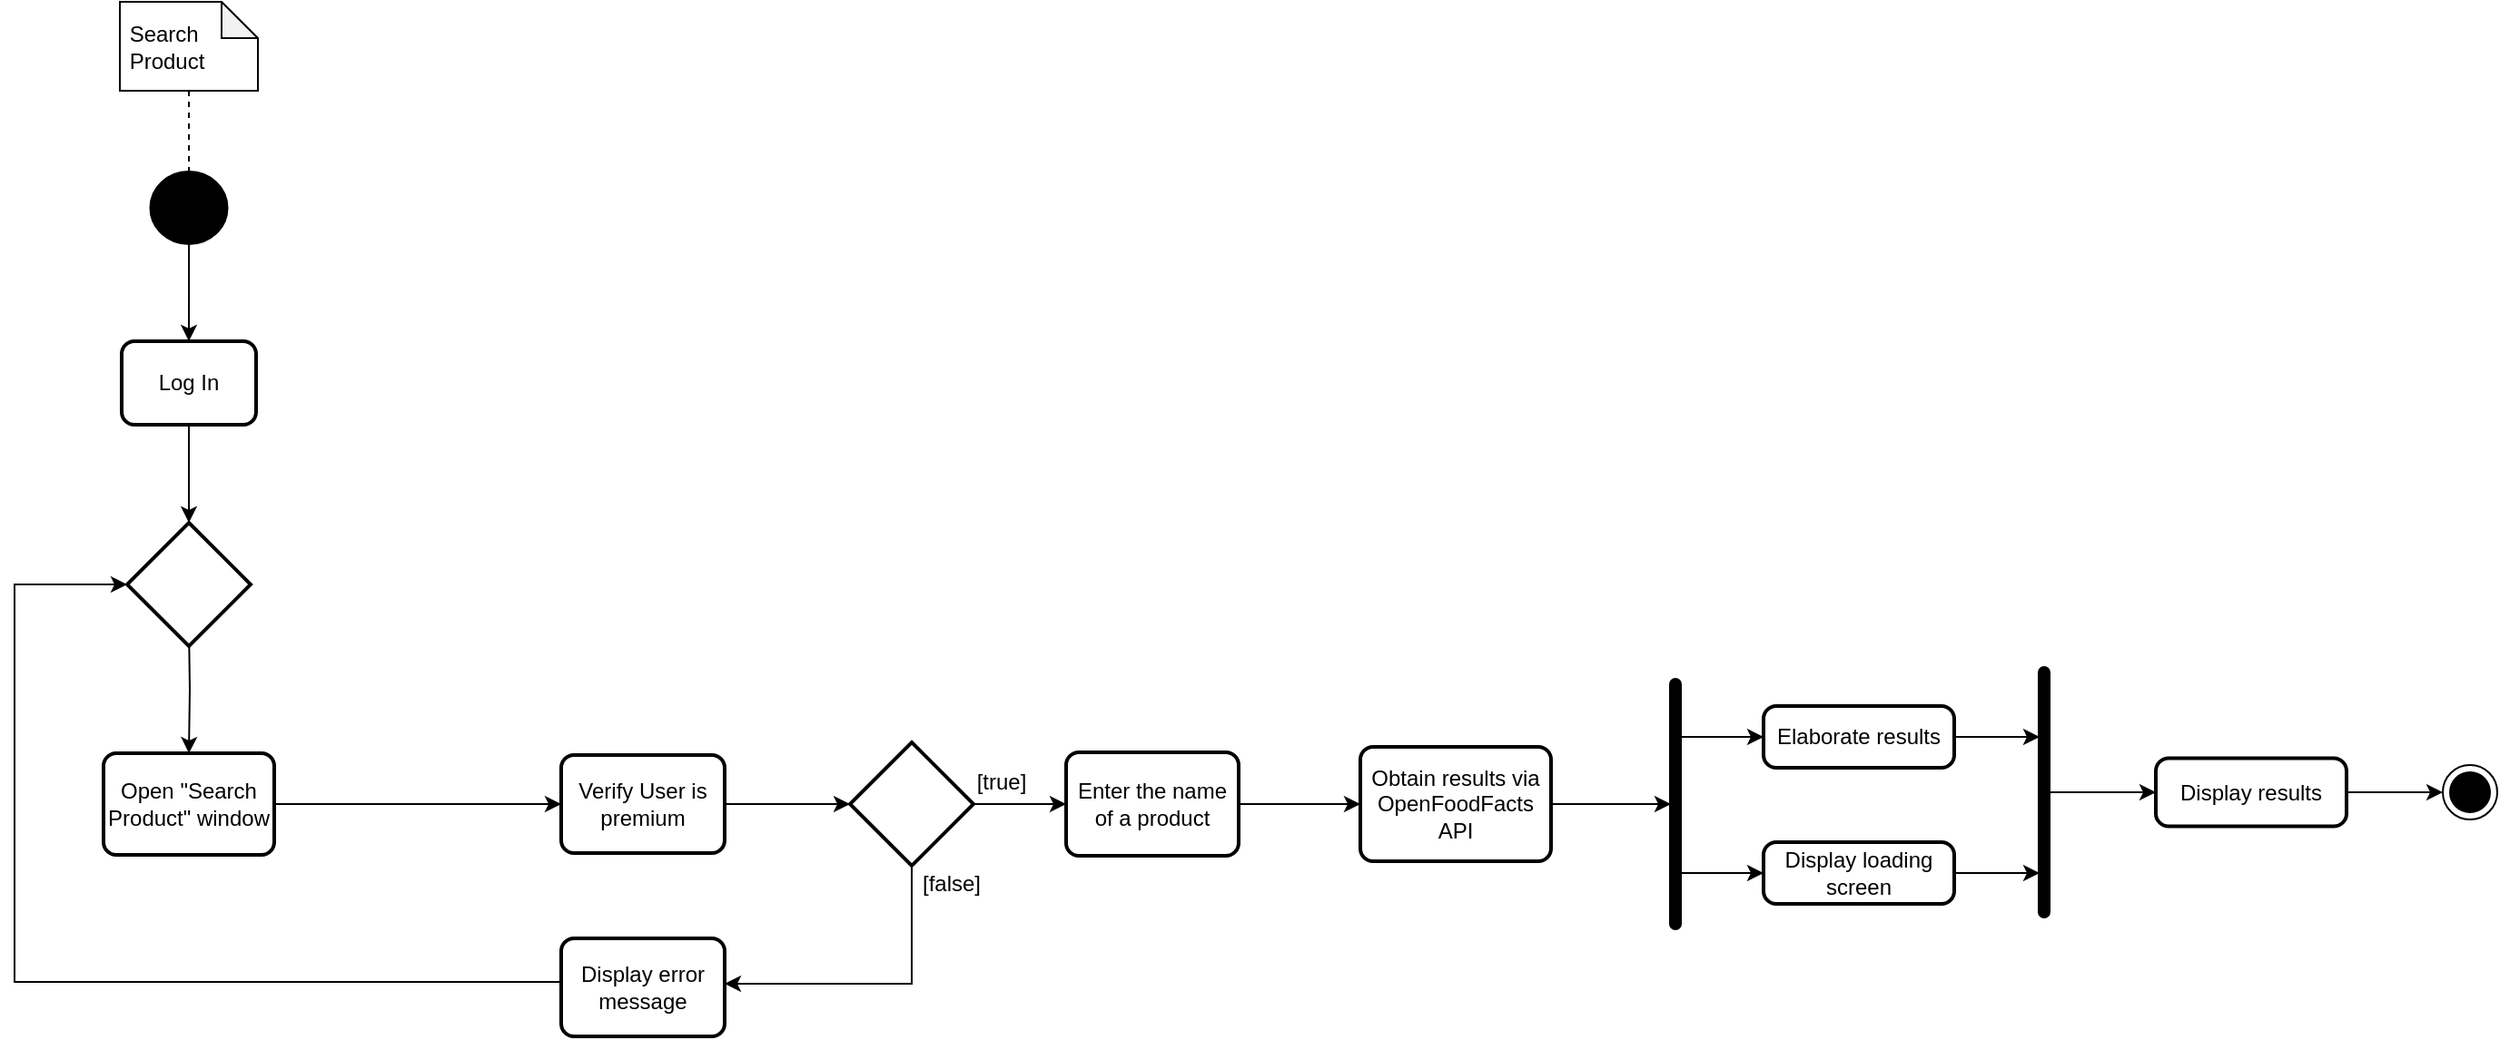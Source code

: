 <mxfile version="21.0.6" type="device"><diagram id="OB_cHIdpg5vJRFrTw3hk" name="Pagina-1"><mxGraphModel dx="1434" dy="707" grid="0" gridSize="10" guides="1" tooltips="1" connect="1" arrows="1" fold="1" page="1" pageScale="1" pageWidth="827" pageHeight="1169" math="0" shadow="0"><root><mxCell id="0"/><mxCell id="1" parent="0"/><mxCell id="wvald50FtBdP9Cp-Yfmx-4" style="edgeStyle=orthogonalEdgeStyle;rounded=0;orthogonalLoop=1;jettySize=auto;html=1;endArrow=none;endFill=0;dashed=1;" parent="1" source="wvald50FtBdP9Cp-Yfmx-2" target="wvald50FtBdP9Cp-Yfmx-3" edge="1"><mxGeometry relative="1" as="geometry"/></mxCell><mxCell id="wvald50FtBdP9Cp-Yfmx-2" value="&amp;nbsp;Search&lt;br&gt;&amp;nbsp;Product" style="shape=note;whiteSpace=wrap;html=1;backgroundOutline=1;darkOpacity=0.05;size=20;align=left;" parent="1" vertex="1"><mxGeometry x="137" y="71" width="76" height="49" as="geometry"/></mxCell><mxCell id="wvald50FtBdP9Cp-Yfmx-7" style="edgeStyle=orthogonalEdgeStyle;rounded=0;orthogonalLoop=1;jettySize=auto;html=1;endArrow=classic;endFill=1;" parent="1" source="wvald50FtBdP9Cp-Yfmx-3" target="wvald50FtBdP9Cp-Yfmx-6" edge="1"><mxGeometry relative="1" as="geometry"/></mxCell><mxCell id="wvald50FtBdP9Cp-Yfmx-3" value="" style="strokeWidth=2;html=1;shape=mxgraph.flowchart.start_2;whiteSpace=wrap;fillColor=#000000;" parent="1" vertex="1"><mxGeometry x="154.25" y="165" width="41.5" height="39" as="geometry"/></mxCell><mxCell id="wvald50FtBdP9Cp-Yfmx-12" style="edgeStyle=orthogonalEdgeStyle;rounded=0;orthogonalLoop=1;jettySize=auto;html=1;endArrow=classic;endFill=1;" parent="1" target="wvald50FtBdP9Cp-Yfmx-11" edge="1"><mxGeometry relative="1" as="geometry"><mxPoint x="175" y="414" as="sourcePoint"/></mxGeometry></mxCell><mxCell id="sA-ICjR05C2ri1RQCqC0-2" style="edgeStyle=orthogonalEdgeStyle;rounded=0;orthogonalLoop=1;jettySize=auto;html=1;" edge="1" parent="1" source="wvald50FtBdP9Cp-Yfmx-6" target="wvald50FtBdP9Cp-Yfmx-20"><mxGeometry relative="1" as="geometry"/></mxCell><mxCell id="wvald50FtBdP9Cp-Yfmx-6" value="Log In" style="rounded=1;whiteSpace=wrap;html=1;absoluteArcSize=1;arcSize=14;strokeWidth=2;fillColor=#FFFFFF;" parent="1" vertex="1"><mxGeometry x="138" y="258" width="74" height="46" as="geometry"/></mxCell><mxCell id="wvald50FtBdP9Cp-Yfmx-19" style="edgeStyle=orthogonalEdgeStyle;rounded=0;orthogonalLoop=1;jettySize=auto;html=1;endArrow=classic;endFill=1;" parent="1" source="wvald50FtBdP9Cp-Yfmx-8" target="wvald50FtBdP9Cp-Yfmx-18" edge="1"><mxGeometry relative="1" as="geometry"><Array as="points"><mxPoint x="573" y="612"/></Array><mxPoint x="379" y="608.5" as="targetPoint"/></mxGeometry></mxCell><mxCell id="wvald50FtBdP9Cp-Yfmx-25" style="edgeStyle=orthogonalEdgeStyle;rounded=0;orthogonalLoop=1;jettySize=auto;html=1;endArrow=classic;endFill=1;" parent="1" source="wvald50FtBdP9Cp-Yfmx-8" target="wvald50FtBdP9Cp-Yfmx-27" edge="1"><mxGeometry relative="1" as="geometry"><mxPoint x="663" y="515.5" as="targetPoint"/></mxGeometry></mxCell><mxCell id="wvald50FtBdP9Cp-Yfmx-8" value="" style="strokeWidth=2;html=1;shape=mxgraph.flowchart.decision;whiteSpace=wrap;fillColor=#FFFFFF;" parent="1" vertex="1"><mxGeometry x="539" y="479" width="68" height="68" as="geometry"/></mxCell><mxCell id="wvald50FtBdP9Cp-Yfmx-11" value="Open &quot;Search Product&quot; window" style="rounded=1;whiteSpace=wrap;html=1;absoluteArcSize=1;arcSize=14;strokeWidth=2;fillColor=#FFFFFF;" parent="1" vertex="1"><mxGeometry x="128" y="485" width="94" height="56" as="geometry"/></mxCell><mxCell id="wvald50FtBdP9Cp-Yfmx-13" value="Verify User is premium" style="rounded=1;whiteSpace=wrap;html=1;absoluteArcSize=1;arcSize=14;strokeWidth=2;fillColor=#FFFFFF;" parent="1" vertex="1"><mxGeometry x="380" y="486" width="90" height="54" as="geometry"/></mxCell><mxCell id="wvald50FtBdP9Cp-Yfmx-17" value="[false]" style="text;html=1;strokeColor=none;fillColor=none;align=center;verticalAlign=middle;whiteSpace=wrap;rounded=0;" parent="1" vertex="1"><mxGeometry x="570" y="543.5" width="50" height="27" as="geometry"/></mxCell><mxCell id="wvald50FtBdP9Cp-Yfmx-23" style="edgeStyle=orthogonalEdgeStyle;rounded=0;orthogonalLoop=1;jettySize=auto;html=1;endArrow=classic;endFill=1;" parent="1" source="wvald50FtBdP9Cp-Yfmx-18" target="wvald50FtBdP9Cp-Yfmx-20" edge="1"><mxGeometry relative="1" as="geometry"><Array as="points"><mxPoint x="79" y="611"/><mxPoint x="79" y="392"/></Array></mxGeometry></mxCell><mxCell id="wvald50FtBdP9Cp-Yfmx-18" value="Display error message" style="rounded=1;whiteSpace=wrap;html=1;absoluteArcSize=1;arcSize=14;strokeWidth=2;fillColor=#FFFFFF;" parent="1" vertex="1"><mxGeometry x="380" y="587" width="90" height="54" as="geometry"/></mxCell><mxCell id="wvald50FtBdP9Cp-Yfmx-22" style="edgeStyle=orthogonalEdgeStyle;rounded=0;orthogonalLoop=1;jettySize=auto;html=1;entryX=0;entryY=0.5;entryDx=0;entryDy=0;endArrow=classic;endFill=1;" parent="1" source="wvald50FtBdP9Cp-Yfmx-11" target="wvald50FtBdP9Cp-Yfmx-13" edge="1"><mxGeometry relative="1" as="geometry"/></mxCell><mxCell id="wvald50FtBdP9Cp-Yfmx-20" value="" style="strokeWidth=2;html=1;shape=mxgraph.flowchart.decision;whiteSpace=wrap;fillColor=#FFFFFF;" parent="1" vertex="1"><mxGeometry x="141" y="358" width="68" height="68" as="geometry"/></mxCell><mxCell id="wvald50FtBdP9Cp-Yfmx-30" style="edgeStyle=orthogonalEdgeStyle;rounded=0;orthogonalLoop=1;jettySize=auto;html=1;endArrow=classic;endFill=1;" parent="1" source="wvald50FtBdP9Cp-Yfmx-24" target="wvald50FtBdP9Cp-Yfmx-31" edge="1"><mxGeometry relative="1" as="geometry"><mxPoint x="984" y="513" as="targetPoint"/></mxGeometry></mxCell><mxCell id="wvald50FtBdP9Cp-Yfmx-24" value="Obtain results via OpenFoodFacts API" style="rounded=1;whiteSpace=wrap;html=1;absoluteArcSize=1;arcSize=14;strokeWidth=2;fillColor=#FFFFFF;" parent="1" vertex="1"><mxGeometry x="820" y="481.5" width="105" height="63" as="geometry"/></mxCell><mxCell id="wvald50FtBdP9Cp-Yfmx-26" value="[true]" style="text;html=1;strokeColor=none;fillColor=none;align=center;verticalAlign=middle;whiteSpace=wrap;rounded=0;" parent="1" vertex="1"><mxGeometry x="600" y="488.5" width="45" height="25" as="geometry"/></mxCell><mxCell id="wvald50FtBdP9Cp-Yfmx-29" style="edgeStyle=orthogonalEdgeStyle;rounded=0;orthogonalLoop=1;jettySize=auto;html=1;entryX=0;entryY=0.5;entryDx=0;entryDy=0;entryPerimeter=0;endArrow=classic;endFill=1;" parent="1" source="wvald50FtBdP9Cp-Yfmx-13" target="wvald50FtBdP9Cp-Yfmx-8" edge="1"><mxGeometry relative="1" as="geometry"><mxPoint x="361" y="519.5" as="sourcePoint"/><Array as="points"/></mxGeometry></mxCell><mxCell id="sA-ICjR05C2ri1RQCqC0-1" style="edgeStyle=orthogonalEdgeStyle;rounded=0;orthogonalLoop=1;jettySize=auto;html=1;" edge="1" parent="1" source="wvald50FtBdP9Cp-Yfmx-27" target="wvald50FtBdP9Cp-Yfmx-24"><mxGeometry relative="1" as="geometry"/></mxCell><mxCell id="wvald50FtBdP9Cp-Yfmx-27" value="Enter the name of a product" style="rounded=1;whiteSpace=wrap;html=1;absoluteArcSize=1;arcSize=14;strokeWidth=2;fillColor=#FFFFFF;" parent="1" vertex="1"><mxGeometry x="658" y="484.5" width="95" height="57" as="geometry"/></mxCell><mxCell id="wvald50FtBdP9Cp-Yfmx-33" style="edgeStyle=orthogonalEdgeStyle;rounded=0;orthogonalLoop=1;jettySize=auto;html=1;entryX=0;entryY=0.5;entryDx=0;entryDy=0;endArrow=classic;endFill=1;" parent="1" source="wvald50FtBdP9Cp-Yfmx-31" target="wvald50FtBdP9Cp-Yfmx-32" edge="1"><mxGeometry relative="1" as="geometry"><Array as="points"><mxPoint x="1020" y="476"/><mxPoint x="1020" y="476"/></Array></mxGeometry></mxCell><mxCell id="wvald50FtBdP9Cp-Yfmx-34" style="edgeStyle=orthogonalEdgeStyle;rounded=0;orthogonalLoop=1;jettySize=auto;html=1;endArrow=classic;endFill=1;" parent="1" source="wvald50FtBdP9Cp-Yfmx-31" target="wvald50FtBdP9Cp-Yfmx-35" edge="1"><mxGeometry relative="1" as="geometry"><mxPoint x="1043" y="548" as="targetPoint"/><Array as="points"><mxPoint x="1013" y="551"/><mxPoint x="1013" y="551"/></Array></mxGeometry></mxCell><mxCell id="wvald50FtBdP9Cp-Yfmx-31" value="" style="rounded=1;whiteSpace=wrap;html=1;absoluteArcSize=1;arcSize=14;strokeWidth=2;fillColor=#000000;" parent="1" vertex="1"><mxGeometry x="991" y="444.5" width="5" height="137" as="geometry"/></mxCell><mxCell id="wvald50FtBdP9Cp-Yfmx-38" style="edgeStyle=orthogonalEdgeStyle;rounded=0;orthogonalLoop=1;jettySize=auto;html=1;endArrow=classic;endFill=1;" parent="1" source="wvald50FtBdP9Cp-Yfmx-32" target="wvald50FtBdP9Cp-Yfmx-36" edge="1"><mxGeometry relative="1" as="geometry"><Array as="points"><mxPoint x="1189" y="476"/><mxPoint x="1189" y="476"/></Array></mxGeometry></mxCell><mxCell id="wvald50FtBdP9Cp-Yfmx-32" value="Elaborate results" style="rounded=1;whiteSpace=wrap;html=1;absoluteArcSize=1;arcSize=14;strokeWidth=2;fillColor=#FFFFFF;" parent="1" vertex="1"><mxGeometry x="1042" y="459" width="105" height="34" as="geometry"/></mxCell><mxCell id="wvald50FtBdP9Cp-Yfmx-37" style="edgeStyle=orthogonalEdgeStyle;rounded=0;orthogonalLoop=1;jettySize=auto;html=1;endArrow=classic;endFill=1;" parent="1" source="wvald50FtBdP9Cp-Yfmx-35" target="wvald50FtBdP9Cp-Yfmx-36" edge="1"><mxGeometry relative="1" as="geometry"><mxPoint x="1152" y="331" as="targetPoint"/><Array as="points"><mxPoint x="1185" y="551"/><mxPoint x="1185" y="551"/></Array></mxGeometry></mxCell><mxCell id="wvald50FtBdP9Cp-Yfmx-35" value="Display loading screen" style="rounded=1;whiteSpace=wrap;html=1;absoluteArcSize=1;arcSize=14;strokeWidth=2;fillColor=#FFFFFF;" parent="1" vertex="1"><mxGeometry x="1042" y="534" width="105" height="34" as="geometry"/></mxCell><mxCell id="wvald50FtBdP9Cp-Yfmx-39" style="edgeStyle=orthogonalEdgeStyle;rounded=0;orthogonalLoop=1;jettySize=auto;html=1;endArrow=classic;endFill=1;" parent="1" source="wvald50FtBdP9Cp-Yfmx-36" target="wvald50FtBdP9Cp-Yfmx-40" edge="1"><mxGeometry relative="1" as="geometry"><mxPoint x="1254" y="506" as="targetPoint"/></mxGeometry></mxCell><mxCell id="wvald50FtBdP9Cp-Yfmx-36" value="" style="rounded=1;whiteSpace=wrap;html=1;absoluteArcSize=1;arcSize=14;strokeWidth=2;fillColor=#000000;" parent="1" vertex="1"><mxGeometry x="1194" y="438" width="5" height="137" as="geometry"/></mxCell><mxCell id="wvald50FtBdP9Cp-Yfmx-46" style="edgeStyle=orthogonalEdgeStyle;rounded=0;orthogonalLoop=1;jettySize=auto;html=1;endArrow=classic;endFill=1;" parent="1" source="wvald50FtBdP9Cp-Yfmx-40" target="wvald50FtBdP9Cp-Yfmx-50" edge="1"><mxGeometry relative="1" as="geometry"><mxPoint x="1422" y="506" as="targetPoint"/></mxGeometry></mxCell><mxCell id="wvald50FtBdP9Cp-Yfmx-40" value="Display results" style="rounded=1;whiteSpace=wrap;html=1;absoluteArcSize=1;arcSize=14;strokeWidth=2;fillColor=#FFFFFF;" parent="1" vertex="1"><mxGeometry x="1258" y="487.75" width="105" height="37.5" as="geometry"/></mxCell><mxCell id="wvald50FtBdP9Cp-Yfmx-50" value="" style="ellipse;html=1;shape=endState;fillColor=#000000;strokeColor=#000000;" parent="1" vertex="1"><mxGeometry x="1416" y="491.5" width="30" height="30" as="geometry"/></mxCell></root></mxGraphModel></diagram></mxfile>